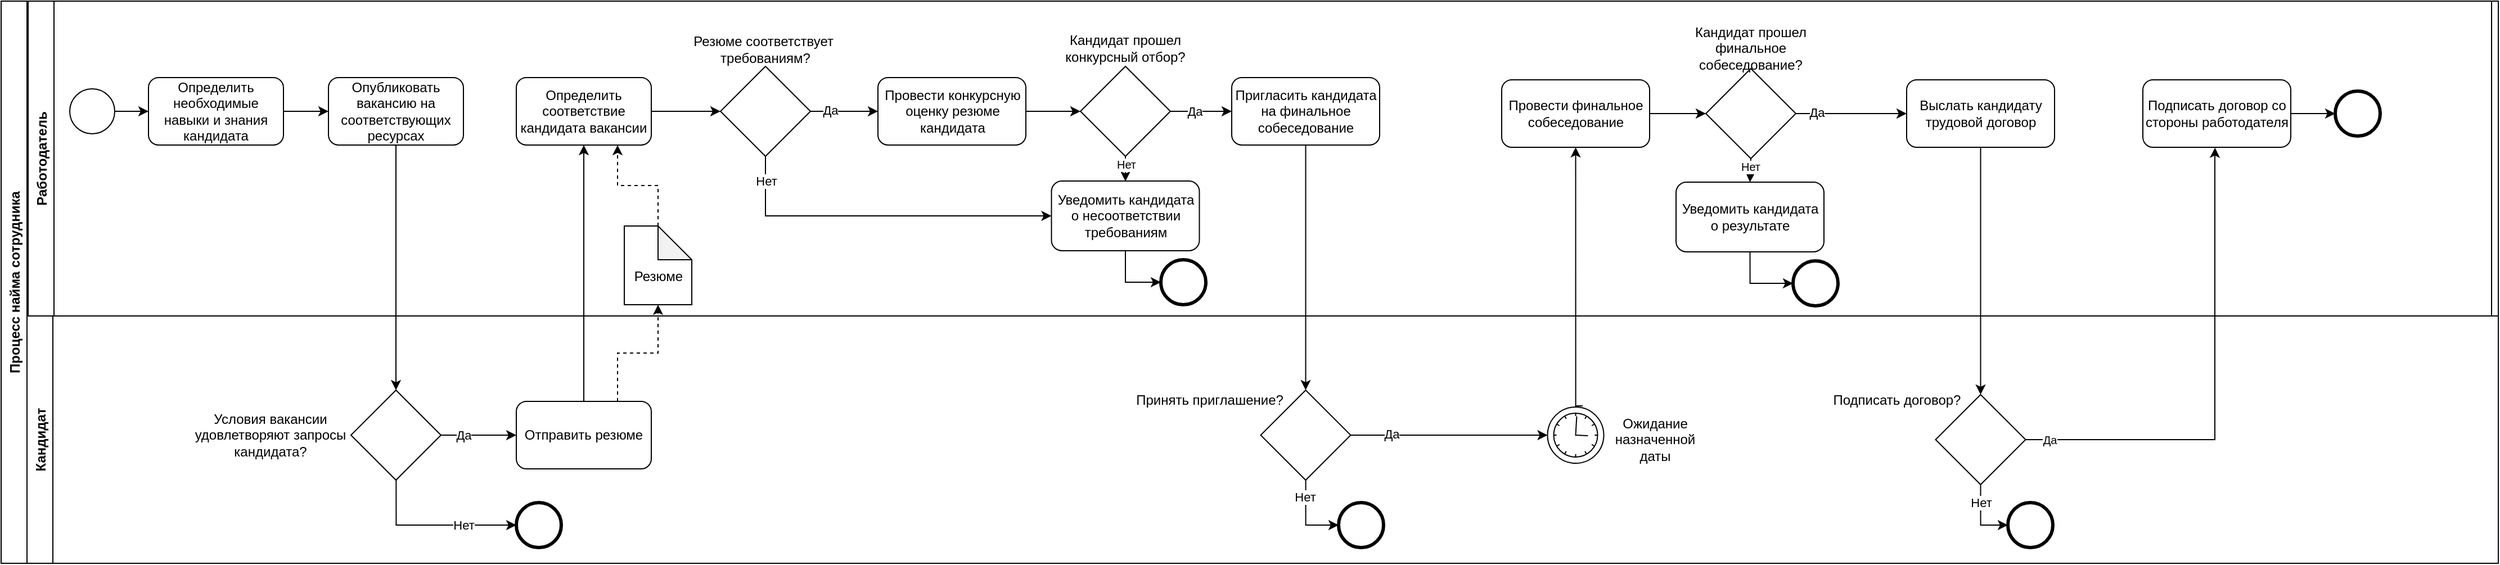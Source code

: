 <mxfile version="20.5.3" type="github">
  <diagram name="Page-1" id="2a216829-ef6e-dabb-86c1-c78162f3ba2b">
    <mxGraphModel dx="981" dy="521" grid="1" gridSize="10" guides="1" tooltips="1" connect="1" arrows="1" fold="1" page="1" pageScale="1" pageWidth="850" pageHeight="1100" background="none" math="0" shadow="0">
      <root>
        <mxCell id="0" />
        <mxCell id="1" parent="0" />
        <mxCell id="jwljEU_SpVvsm612y8T_-2" value="Процесс найма сотрудника" style="swimlane;horizontal=0;" parent="1" vertex="1">
          <mxGeometry x="39" y="80" width="2220" height="500" as="geometry" />
        </mxCell>
        <mxCell id="jwljEU_SpVvsm612y8T_-1" value="Работодатель" style="swimlane;horizontal=0;" parent="jwljEU_SpVvsm612y8T_-2" vertex="1">
          <mxGeometry x="24" width="2190" height="280" as="geometry" />
        </mxCell>
        <mxCell id="jwljEU_SpVvsm612y8T_-8" value="" style="edgeStyle=orthogonalEdgeStyle;rounded=0;orthogonalLoop=1;jettySize=auto;html=1;" parent="jwljEU_SpVvsm612y8T_-1" source="jwljEU_SpVvsm612y8T_-4" target="jwljEU_SpVvsm612y8T_-7" edge="1">
          <mxGeometry relative="1" as="geometry" />
        </mxCell>
        <mxCell id="jwljEU_SpVvsm612y8T_-4" value="" style="ellipse;whiteSpace=wrap;html=1;aspect=fixed;" parent="jwljEU_SpVvsm612y8T_-1" vertex="1">
          <mxGeometry x="37" y="78" width="40" height="40" as="geometry" />
        </mxCell>
        <mxCell id="jwljEU_SpVvsm612y8T_-10" style="edgeStyle=orthogonalEdgeStyle;rounded=0;orthogonalLoop=1;jettySize=auto;html=1;exitX=1;exitY=0.5;exitDx=0;exitDy=0;" parent="jwljEU_SpVvsm612y8T_-1" source="jwljEU_SpVvsm612y8T_-7" target="jwljEU_SpVvsm612y8T_-9" edge="1">
          <mxGeometry relative="1" as="geometry" />
        </mxCell>
        <mxCell id="jwljEU_SpVvsm612y8T_-7" value="Определить необходимые навыки и знания кандидата" style="rounded=1;whiteSpace=wrap;html=1;" parent="jwljEU_SpVvsm612y8T_-1" vertex="1">
          <mxGeometry x="107" y="68" width="120" height="60" as="geometry" />
        </mxCell>
        <mxCell id="jwljEU_SpVvsm612y8T_-9" value="Опубликовать вакансию на соответствующих ресурсах" style="rounded=1;whiteSpace=wrap;html=1;" parent="jwljEU_SpVvsm612y8T_-1" vertex="1">
          <mxGeometry x="267" y="68" width="120" height="60" as="geometry" />
        </mxCell>
        <mxCell id="jwljEU_SpVvsm612y8T_-13" value="Определить соответствие кандидата вакансии" style="whiteSpace=wrap;html=1;rounded=1;" parent="jwljEU_SpVvsm612y8T_-1" vertex="1">
          <mxGeometry x="434" y="68" width="120" height="60" as="geometry" />
        </mxCell>
        <mxCell id="jwljEU_SpVvsm612y8T_-20" value="" style="edgeStyle=orthogonalEdgeStyle;rounded=0;orthogonalLoop=1;jettySize=auto;html=1;" parent="jwljEU_SpVvsm612y8T_-1" source="jwljEU_SpVvsm612y8T_-15" target="jwljEU_SpVvsm612y8T_-19" edge="1">
          <mxGeometry relative="1" as="geometry" />
        </mxCell>
        <mxCell id="jwljEU_SpVvsm612y8T_-15" value="Провести конкурсную оценку резюме кандидата" style="whiteSpace=wrap;html=1;rounded=1;" parent="jwljEU_SpVvsm612y8T_-1" vertex="1">
          <mxGeometry x="755.5" y="68" width="131.5" height="60" as="geometry" />
        </mxCell>
        <mxCell id="iiBIcx3BRpOr85FakTq7-2" style="edgeStyle=orthogonalEdgeStyle;rounded=0;orthogonalLoop=1;jettySize=auto;html=1;exitX=1;exitY=0.5;exitDx=0;exitDy=0;entryX=0;entryY=0.5;entryDx=0;entryDy=0;" parent="jwljEU_SpVvsm612y8T_-1" source="jwljEU_SpVvsm612y8T_-19" target="iiBIcx3BRpOr85FakTq7-8" edge="1">
          <mxGeometry relative="1" as="geometry">
            <mxPoint x="1114" y="98.0" as="targetPoint" />
          </mxGeometry>
        </mxCell>
        <mxCell id="iiBIcx3BRpOr85FakTq7-5" value="Да" style="edgeLabel;html=1;align=center;verticalAlign=middle;resizable=0;points=[];" parent="iiBIcx3BRpOr85FakTq7-2" vertex="1" connectable="0">
          <mxGeometry x="-0.627" relative="1" as="geometry">
            <mxPoint x="11" as="offset" />
          </mxGeometry>
        </mxCell>
        <mxCell id="iiBIcx3BRpOr85FakTq7-3" style="edgeStyle=orthogonalEdgeStyle;rounded=0;orthogonalLoop=1;jettySize=auto;html=1;exitX=0.5;exitY=1;exitDx=0;exitDy=0;entryX=0.468;entryY=0.005;entryDx=0;entryDy=0;entryPerimeter=0;" parent="jwljEU_SpVvsm612y8T_-1" source="jwljEU_SpVvsm612y8T_-19" edge="1">
          <mxGeometry relative="1" as="geometry">
            <mxPoint x="975.542" y="160.31" as="targetPoint" />
          </mxGeometry>
        </mxCell>
        <mxCell id="pv84g3jxS9aeJY5DVDUU-9" value="Нет" style="edgeLabel;html=1;align=center;verticalAlign=middle;resizable=0;points=[];fontSize=10;" parent="iiBIcx3BRpOr85FakTq7-3" vertex="1" connectable="0">
          <mxGeometry x="-0.434" relative="1" as="geometry">
            <mxPoint as="offset" />
          </mxGeometry>
        </mxCell>
        <mxCell id="jwljEU_SpVvsm612y8T_-19" value="" style="rhombus;whiteSpace=wrap;html=1;" parent="jwljEU_SpVvsm612y8T_-1" vertex="1">
          <mxGeometry x="935.5" y="58" width="80" height="80" as="geometry" />
        </mxCell>
        <mxCell id="jwljEU_SpVvsm612y8T_-21" value="" style="edgeStyle=orthogonalEdgeStyle;rounded=0;orthogonalLoop=1;jettySize=auto;html=1;exitX=1;exitY=0.5;exitDx=0;exitDy=0;" parent="jwljEU_SpVvsm612y8T_-1" source="jwljEU_SpVvsm612y8T_-13" target="jwljEU_SpVvsm612y8T_-22" edge="1">
          <mxGeometry relative="1" as="geometry">
            <mxPoint x="554" y="98" as="sourcePoint" />
          </mxGeometry>
        </mxCell>
        <mxCell id="jwljEU_SpVvsm612y8T_-27" style="edgeStyle=orthogonalEdgeStyle;rounded=0;orthogonalLoop=1;jettySize=auto;html=1;exitX=1;exitY=0.5;exitDx=0;exitDy=0;entryX=0;entryY=0.5;entryDx=0;entryDy=0;" parent="jwljEU_SpVvsm612y8T_-1" source="jwljEU_SpVvsm612y8T_-22" target="jwljEU_SpVvsm612y8T_-15" edge="1">
          <mxGeometry relative="1" as="geometry">
            <mxPoint x="785.5" y="98" as="targetPoint" />
          </mxGeometry>
        </mxCell>
        <mxCell id="jwljEU_SpVvsm612y8T_-28" value="Да" style="edgeLabel;html=1;align=center;verticalAlign=middle;resizable=0;points=[];" parent="jwljEU_SpVvsm612y8T_-27" vertex="1" connectable="0">
          <mxGeometry x="-0.72" y="-1" relative="1" as="geometry">
            <mxPoint x="9" y="-2" as="offset" />
          </mxGeometry>
        </mxCell>
        <mxCell id="iiBIcx3BRpOr85FakTq7-6" style="edgeStyle=orthogonalEdgeStyle;rounded=0;orthogonalLoop=1;jettySize=auto;html=1;exitX=0.5;exitY=1;exitDx=0;exitDy=0;entryX=0;entryY=0.5;entryDx=0;entryDy=0;" parent="jwljEU_SpVvsm612y8T_-1" source="jwljEU_SpVvsm612y8T_-22" target="jwljEU_SpVvsm612y8T_-32" edge="1">
          <mxGeometry relative="1" as="geometry" />
        </mxCell>
        <mxCell id="iiBIcx3BRpOr85FakTq7-7" value="Нет" style="edgeLabel;html=1;align=center;verticalAlign=middle;resizable=0;points=[];" parent="iiBIcx3BRpOr85FakTq7-6" vertex="1" connectable="0">
          <mxGeometry x="-0.911" y="1" relative="1" as="geometry">
            <mxPoint x="-1" y="8" as="offset" />
          </mxGeometry>
        </mxCell>
        <mxCell id="jwljEU_SpVvsm612y8T_-22" value="" style="rhombus;whiteSpace=wrap;html=1;" parent="jwljEU_SpVvsm612y8T_-1" vertex="1">
          <mxGeometry x="615.5" y="58" width="80" height="80" as="geometry" />
        </mxCell>
        <mxCell id="jwljEU_SpVvsm612y8T_-26" value="Резюме соответствует&amp;nbsp;&lt;br&gt;требованиям?" style="text;html=1;strokeColor=none;fillColor=none;align=center;verticalAlign=middle;whiteSpace=wrap;rounded=0;" parent="jwljEU_SpVvsm612y8T_-1" vertex="1">
          <mxGeometry x="584" y="28" width="143" height="30" as="geometry" />
        </mxCell>
        <mxCell id="jwljEU_SpVvsm612y8T_-34" value="Кандидат прошел конкурсный отбор?" style="text;html=1;strokeColor=none;fillColor=none;align=center;verticalAlign=middle;whiteSpace=wrap;rounded=0;" parent="jwljEU_SpVvsm612y8T_-1" vertex="1">
          <mxGeometry x="904" y="27" width="143" height="30" as="geometry" />
        </mxCell>
        <mxCell id="jwljEU_SpVvsm612y8T_-48" style="edgeStyle=orthogonalEdgeStyle;rounded=0;orthogonalLoop=1;jettySize=auto;html=1;exitX=0.5;exitY=1;exitDx=0;exitDy=0;entryX=0;entryY=0.5;entryDx=0;entryDy=0;" parent="jwljEU_SpVvsm612y8T_-1" source="jwljEU_SpVvsm612y8T_-32" target="jwljEU_SpVvsm612y8T_-47" edge="1">
          <mxGeometry relative="1" as="geometry">
            <mxPoint x="1045.5" y="191.0" as="sourcePoint" />
          </mxGeometry>
        </mxCell>
        <mxCell id="jwljEU_SpVvsm612y8T_-32" value="Уведомить кандидата о несоответствии требованиям" style="whiteSpace=wrap;html=1;rounded=1;" parent="jwljEU_SpVvsm612y8T_-1" vertex="1">
          <mxGeometry x="909.75" y="160" width="131.5" height="62" as="geometry" />
        </mxCell>
        <mxCell id="jwljEU_SpVvsm612y8T_-47" value="" style="ellipse;whiteSpace=wrap;html=1;aspect=fixed;strokeWidth=3;" parent="jwljEU_SpVvsm612y8T_-1" vertex="1">
          <mxGeometry x="1007" y="230" width="40" height="40" as="geometry" />
        </mxCell>
        <mxCell id="iiBIcx3BRpOr85FakTq7-8" value="Пригласить кандидата на финальное собеседование" style="whiteSpace=wrap;html=1;rounded=1;" parent="jwljEU_SpVvsm612y8T_-1" vertex="1">
          <mxGeometry x="1070" y="68" width="131.5" height="60" as="geometry" />
        </mxCell>
        <mxCell id="iiBIcx3BRpOr85FakTq7-40" style="edgeStyle=orthogonalEdgeStyle;rounded=0;orthogonalLoop=1;jettySize=auto;html=1;exitX=1;exitY=0.5;exitDx=0;exitDy=0;entryX=0;entryY=0.5;entryDx=0;entryDy=0;" parent="jwljEU_SpVvsm612y8T_-1" source="iiBIcx3BRpOr85FakTq7-34" target="iiBIcx3BRpOr85FakTq7-37" edge="1">
          <mxGeometry relative="1" as="geometry" />
        </mxCell>
        <mxCell id="iiBIcx3BRpOr85FakTq7-34" value="Провести финальное собеседование" style="whiteSpace=wrap;html=1;rounded=1;" parent="jwljEU_SpVvsm612y8T_-1" vertex="1">
          <mxGeometry x="1310" y="70" width="131.5" height="60" as="geometry" />
        </mxCell>
        <mxCell id="iiBIcx3BRpOr85FakTq7-60" style="edgeStyle=orthogonalEdgeStyle;rounded=0;orthogonalLoop=1;jettySize=auto;html=1;exitX=0.5;exitY=1;exitDx=0;exitDy=0;entryX=0.5;entryY=0;entryDx=0;entryDy=0;" parent="jwljEU_SpVvsm612y8T_-1" source="iiBIcx3BRpOr85FakTq7-37" target="iiBIcx3BRpOr85FakTq7-50" edge="1">
          <mxGeometry relative="1" as="geometry" />
        </mxCell>
        <mxCell id="pv84g3jxS9aeJY5DVDUU-10" value="Нет" style="edgeLabel;html=1;align=center;verticalAlign=middle;resizable=0;points=[];fontSize=10;" parent="iiBIcx3BRpOr85FakTq7-60" vertex="1" connectable="0">
          <mxGeometry x="-0.357" relative="1" as="geometry">
            <mxPoint as="offset" />
          </mxGeometry>
        </mxCell>
        <mxCell id="iiBIcx3BRpOr85FakTq7-37" value="" style="rhombus;whiteSpace=wrap;html=1;" parent="jwljEU_SpVvsm612y8T_-1" vertex="1">
          <mxGeometry x="1491.5" y="60" width="80" height="80" as="geometry" />
        </mxCell>
        <mxCell id="iiBIcx3BRpOr85FakTq7-38" value="Кандидат прошел финальное собеседование?" style="text;html=1;strokeColor=none;fillColor=none;align=center;verticalAlign=middle;whiteSpace=wrap;rounded=0;" parent="jwljEU_SpVvsm612y8T_-1" vertex="1">
          <mxGeometry x="1460" y="27" width="143" height="30" as="geometry" />
        </mxCell>
        <mxCell id="iiBIcx3BRpOr85FakTq7-39" value="Выслать кандидату трудовой договор" style="whiteSpace=wrap;html=1;rounded=1;" parent="jwljEU_SpVvsm612y8T_-1" vertex="1">
          <mxGeometry x="1670" y="70" width="131.5" height="60" as="geometry" />
        </mxCell>
        <mxCell id="iiBIcx3BRpOr85FakTq7-35" style="edgeStyle=orthogonalEdgeStyle;rounded=0;orthogonalLoop=1;jettySize=auto;html=1;exitX=1;exitY=0.5;exitDx=0;exitDy=0;entryX=0;entryY=0.5;entryDx=0;entryDy=0;" parent="jwljEU_SpVvsm612y8T_-1" source="iiBIcx3BRpOr85FakTq7-37" target="iiBIcx3BRpOr85FakTq7-39" edge="1">
          <mxGeometry relative="1" as="geometry">
            <mxPoint x="1600" y="20.0" as="targetPoint" />
          </mxGeometry>
        </mxCell>
        <mxCell id="iiBIcx3BRpOr85FakTq7-36" value="Да" style="edgeLabel;html=1;align=center;verticalAlign=middle;resizable=0;points=[];" parent="iiBIcx3BRpOr85FakTq7-35" vertex="1" connectable="0">
          <mxGeometry x="-0.627" relative="1" as="geometry">
            <mxPoint y="-1" as="offset" />
          </mxGeometry>
        </mxCell>
        <mxCell id="iiBIcx3BRpOr85FakTq7-54" style="edgeStyle=orthogonalEdgeStyle;rounded=0;orthogonalLoop=1;jettySize=auto;html=1;exitX=0.5;exitY=1;exitDx=0;exitDy=0;entryX=0;entryY=0.5;entryDx=0;entryDy=0;" parent="jwljEU_SpVvsm612y8T_-1" source="iiBIcx3BRpOr85FakTq7-50" target="iiBIcx3BRpOr85FakTq7-51" edge="1">
          <mxGeometry relative="1" as="geometry">
            <mxPoint x="1559" y="259" as="targetPoint" />
            <Array as="points">
              <mxPoint x="1531" y="251" />
            </Array>
          </mxGeometry>
        </mxCell>
        <mxCell id="iiBIcx3BRpOr85FakTq7-50" value="Уведомить кандидата о результате" style="whiteSpace=wrap;html=1;rounded=1;" parent="jwljEU_SpVvsm612y8T_-1" vertex="1">
          <mxGeometry x="1465" y="161" width="131.5" height="62" as="geometry" />
        </mxCell>
        <mxCell id="iiBIcx3BRpOr85FakTq7-51" value="" style="ellipse;whiteSpace=wrap;html=1;aspect=fixed;strokeWidth=3;" parent="jwljEU_SpVvsm612y8T_-1" vertex="1">
          <mxGeometry x="1569" y="231" width="40" height="40" as="geometry" />
        </mxCell>
        <mxCell id="iiBIcx3BRpOr85FakTq7-146" style="edgeStyle=orthogonalEdgeStyle;rounded=0;orthogonalLoop=1;jettySize=auto;html=1;exitX=1;exitY=0.5;exitDx=0;exitDy=0;entryX=0;entryY=0.5;entryDx=0;entryDy=0;" parent="jwljEU_SpVvsm612y8T_-1" source="iiBIcx3BRpOr85FakTq7-113" target="iiBIcx3BRpOr85FakTq7-145" edge="1">
          <mxGeometry relative="1" as="geometry" />
        </mxCell>
        <mxCell id="iiBIcx3BRpOr85FakTq7-113" value="Подписать договор со стороны работодателя" style="whiteSpace=wrap;html=1;rounded=1;" parent="jwljEU_SpVvsm612y8T_-1" vertex="1">
          <mxGeometry x="1880" y="70" width="131.5" height="60" as="geometry" />
        </mxCell>
        <mxCell id="iiBIcx3BRpOr85FakTq7-145" value="" style="ellipse;whiteSpace=wrap;html=1;aspect=fixed;strokeWidth=3;" parent="jwljEU_SpVvsm612y8T_-1" vertex="1">
          <mxGeometry x="2051" y="80" width="40" height="40" as="geometry" />
        </mxCell>
        <mxCell id="iHOOhJMobGiWxkNNQyIn-9" style="edgeStyle=orthogonalEdgeStyle;rounded=0;orthogonalLoop=1;jettySize=auto;html=1;exitX=0;exitY=0;exitDx=30;exitDy=0;exitPerimeter=0;entryX=0.75;entryY=1;entryDx=0;entryDy=0;dashed=1;" edge="1" parent="jwljEU_SpVvsm612y8T_-1" source="iHOOhJMobGiWxkNNQyIn-8" target="jwljEU_SpVvsm612y8T_-13">
          <mxGeometry relative="1" as="geometry" />
        </mxCell>
        <mxCell id="iHOOhJMobGiWxkNNQyIn-8" value="" style="shape=note;whiteSpace=wrap;html=1;backgroundOutline=1;darkOpacity=0.05;" vertex="1" parent="jwljEU_SpVvsm612y8T_-1">
          <mxGeometry x="530" y="200" width="60" height="70" as="geometry" />
        </mxCell>
        <mxCell id="iHOOhJMobGiWxkNNQyIn-10" value="Резюме" style="text;html=1;align=center;verticalAlign=middle;resizable=0;points=[];autosize=1;strokeColor=none;fillColor=none;" vertex="1" parent="jwljEU_SpVvsm612y8T_-1">
          <mxGeometry x="525" y="230" width="70" height="30" as="geometry" />
        </mxCell>
        <mxCell id="jwljEU_SpVvsm612y8T_-3" value="Кандидат" style="swimlane;horizontal=0;" parent="jwljEU_SpVvsm612y8T_-2" vertex="1">
          <mxGeometry x="23" y="280" width="2197" height="220" as="geometry" />
        </mxCell>
        <mxCell id="jwljEU_SpVvsm612y8T_-11" value="Отправить резюме" style="whiteSpace=wrap;html=1;rounded=1;" parent="jwljEU_SpVvsm612y8T_-3" vertex="1">
          <mxGeometry x="435" y="76" width="120" height="60" as="geometry" />
        </mxCell>
        <mxCell id="jwljEU_SpVvsm612y8T_-39" style="edgeStyle=orthogonalEdgeStyle;rounded=0;orthogonalLoop=1;jettySize=auto;html=1;exitX=1;exitY=0.5;exitDx=0;exitDy=0;" parent="jwljEU_SpVvsm612y8T_-3" source="pv84g3jxS9aeJY5DVDUU-1" target="jwljEU_SpVvsm612y8T_-11" edge="1">
          <mxGeometry relative="1" as="geometry">
            <Array as="points" />
            <mxPoint x="368" y="106.0" as="sourcePoint" />
          </mxGeometry>
        </mxCell>
        <mxCell id="jwljEU_SpVvsm612y8T_-40" value="Да" style="edgeLabel;html=1;align=center;verticalAlign=middle;resizable=0;points=[];" parent="jwljEU_SpVvsm612y8T_-39" vertex="1" connectable="0">
          <mxGeometry x="-0.708" y="-2" relative="1" as="geometry">
            <mxPoint x="10" y="-2" as="offset" />
          </mxGeometry>
        </mxCell>
        <mxCell id="jwljEU_SpVvsm612y8T_-44" style="edgeStyle=orthogonalEdgeStyle;rounded=0;orthogonalLoop=1;jettySize=auto;html=1;exitX=0.502;exitY=0.989;exitDx=0;exitDy=0;entryX=0;entryY=0.5;entryDx=0;entryDy=0;exitPerimeter=0;" parent="jwljEU_SpVvsm612y8T_-3" source="pv84g3jxS9aeJY5DVDUU-1" target="jwljEU_SpVvsm612y8T_-46" edge="1">
          <mxGeometry relative="1" as="geometry">
            <mxPoint x="432" y="196" as="targetPoint" />
            <Array as="points">
              <mxPoint x="328" y="186" />
            </Array>
            <mxPoint x="328" y="146" as="sourcePoint" />
          </mxGeometry>
        </mxCell>
        <mxCell id="jwljEU_SpVvsm612y8T_-45" value="Нет" style="edgeLabel;html=1;align=center;verticalAlign=middle;resizable=0;points=[];" parent="jwljEU_SpVvsm612y8T_-44" vertex="1" connectable="0">
          <mxGeometry x="0.359" y="3" relative="1" as="geometry">
            <mxPoint y="3" as="offset" />
          </mxGeometry>
        </mxCell>
        <mxCell id="jwljEU_SpVvsm612y8T_-36" value="Условия вакансии удовлетворяют запросы кандидата?" style="text;html=1;strokeColor=none;fillColor=none;align=center;verticalAlign=middle;whiteSpace=wrap;rounded=0;" parent="jwljEU_SpVvsm612y8T_-3" vertex="1">
          <mxGeometry x="145" y="91" width="143" height="30" as="geometry" />
        </mxCell>
        <mxCell id="jwljEU_SpVvsm612y8T_-46" value="" style="ellipse;whiteSpace=wrap;html=1;aspect=fixed;strokeWidth=3;" parent="jwljEU_SpVvsm612y8T_-3" vertex="1">
          <mxGeometry x="435" y="166" width="40" height="40" as="geometry" />
        </mxCell>
        <mxCell id="iiBIcx3BRpOr85FakTq7-23" style="edgeStyle=orthogonalEdgeStyle;rounded=0;orthogonalLoop=1;jettySize=auto;html=1;entryX=0;entryY=0.5;entryDx=0;entryDy=0;" parent="jwljEU_SpVvsm612y8T_-3" source="iiBIcx3BRpOr85FakTq7-20" target="iiBIcx3BRpOr85FakTq7-24" edge="1">
          <mxGeometry relative="1" as="geometry">
            <mxPoint x="1137" y="180" as="targetPoint" />
          </mxGeometry>
        </mxCell>
        <mxCell id="iiBIcx3BRpOr85FakTq7-25" value="Нет" style="edgeLabel;html=1;align=center;verticalAlign=middle;resizable=0;points=[];" parent="iiBIcx3BRpOr85FakTq7-23" vertex="1" connectable="0">
          <mxGeometry x="-0.721" y="1" relative="1" as="geometry">
            <mxPoint x="-2" y="5" as="offset" />
          </mxGeometry>
        </mxCell>
        <mxCell id="iiBIcx3BRpOr85FakTq7-27" style="edgeStyle=orthogonalEdgeStyle;rounded=0;orthogonalLoop=1;jettySize=auto;html=1;exitX=1;exitY=0.5;exitDx=0;exitDy=0;entryX=0;entryY=0.5;entryDx=0;entryDy=0;entryPerimeter=0;" parent="jwljEU_SpVvsm612y8T_-3" source="iiBIcx3BRpOr85FakTq7-20" target="iiBIcx3BRpOr85FakTq7-29" edge="1">
          <mxGeometry relative="1" as="geometry">
            <mxPoint x="1251" y="106" as="targetPoint" />
          </mxGeometry>
        </mxCell>
        <mxCell id="iiBIcx3BRpOr85FakTq7-28" value="Да" style="edgeLabel;html=1;align=center;verticalAlign=middle;resizable=0;points=[];" parent="iiBIcx3BRpOr85FakTq7-27" vertex="1" connectable="0">
          <mxGeometry x="-0.595" y="-1" relative="1" as="geometry">
            <mxPoint y="-2" as="offset" />
          </mxGeometry>
        </mxCell>
        <mxCell id="iiBIcx3BRpOr85FakTq7-20" value="" style="rhombus;whiteSpace=wrap;html=1;" parent="jwljEU_SpVvsm612y8T_-3" vertex="1">
          <mxGeometry x="1096.75" y="66" width="80" height="80" as="geometry" />
        </mxCell>
        <mxCell id="iiBIcx3BRpOr85FakTq7-21" value="Принять приглашение?" style="text;html=1;align=center;verticalAlign=middle;resizable=0;points=[];autosize=1;strokeColor=none;fillColor=none;" parent="jwljEU_SpVvsm612y8T_-3" vertex="1">
          <mxGeometry x="976" y="60" width="150" height="30" as="geometry" />
        </mxCell>
        <mxCell id="iiBIcx3BRpOr85FakTq7-24" value="" style="ellipse;whiteSpace=wrap;html=1;aspect=fixed;strokeWidth=3;" parent="jwljEU_SpVvsm612y8T_-3" vertex="1">
          <mxGeometry x="1166" y="166" width="40" height="40" as="geometry" />
        </mxCell>
        <mxCell id="iiBIcx3BRpOr85FakTq7-29" value="" style="points=[[0.145,0.145,0],[0.5,0,0],[0.855,0.145,0],[1,0.5,0],[0.855,0.855,0],[0.5,1,0],[0.145,0.855,0],[0,0.5,0]];shape=mxgraph.bpmn.event;html=1;verticalLabelPosition=bottom;labelBackgroundColor=#ffffff;verticalAlign=top;align=center;perimeter=ellipsePerimeter;outlineConnect=0;aspect=fixed;outline=standard;symbol=timer;" parent="jwljEU_SpVvsm612y8T_-3" vertex="1">
          <mxGeometry x="1351.75" y="81" width="50" height="50" as="geometry" />
        </mxCell>
        <mxCell id="iiBIcx3BRpOr85FakTq7-30" value="Ожидание &lt;br&gt;назначенной &lt;br&gt;даты" style="text;html=1;align=center;verticalAlign=middle;resizable=0;points=[];autosize=1;strokeColor=none;fillColor=none;" parent="jwljEU_SpVvsm612y8T_-3" vertex="1">
          <mxGeometry x="1401.75" y="80" width="90" height="60" as="geometry" />
        </mxCell>
        <mxCell id="iiBIcx3BRpOr85FakTq7-108" style="edgeStyle=orthogonalEdgeStyle;rounded=0;orthogonalLoop=1;jettySize=auto;html=1;exitX=0.5;exitY=1;exitDx=0;exitDy=0;entryX=0;entryY=0.5;entryDx=0;entryDy=0;" parent="jwljEU_SpVvsm612y8T_-3" source="iiBIcx3BRpOr85FakTq7-64" target="iiBIcx3BRpOr85FakTq7-106" edge="1">
          <mxGeometry relative="1" as="geometry" />
        </mxCell>
        <mxCell id="iiBIcx3BRpOr85FakTq7-109" value="Нет" style="edgeLabel;html=1;align=center;verticalAlign=middle;resizable=0;points=[];" parent="iiBIcx3BRpOr85FakTq7-108" vertex="1" connectable="0">
          <mxGeometry x="-0.632" y="2" relative="1" as="geometry">
            <mxPoint x="-2" y="5" as="offset" />
          </mxGeometry>
        </mxCell>
        <mxCell id="iiBIcx3BRpOr85FakTq7-64" value="" style="rhombus;whiteSpace=wrap;html=1;" parent="jwljEU_SpVvsm612y8T_-3" vertex="1">
          <mxGeometry x="1696.75" y="70" width="80" height="80" as="geometry" />
        </mxCell>
        <mxCell id="iiBIcx3BRpOr85FakTq7-103" value="Подписать договор?" style="text;html=1;strokeColor=none;fillColor=none;align=center;verticalAlign=middle;whiteSpace=wrap;rounded=0;" parent="jwljEU_SpVvsm612y8T_-3" vertex="1">
          <mxGeometry x="1591" y="60" width="143" height="30" as="geometry" />
        </mxCell>
        <mxCell id="iiBIcx3BRpOr85FakTq7-106" value="" style="ellipse;whiteSpace=wrap;html=1;aspect=fixed;strokeWidth=3;" parent="jwljEU_SpVvsm612y8T_-3" vertex="1">
          <mxGeometry x="1761" y="166.0" width="40" height="40" as="geometry" />
        </mxCell>
        <mxCell id="pv84g3jxS9aeJY5DVDUU-1" value="" style="rhombus;whiteSpace=wrap;html=1;" parent="jwljEU_SpVvsm612y8T_-3" vertex="1">
          <mxGeometry x="288" y="66" width="80" height="80" as="geometry" />
        </mxCell>
        <mxCell id="jwljEU_SpVvsm612y8T_-12" value="" style="edgeStyle=orthogonalEdgeStyle;rounded=0;orthogonalLoop=1;jettySize=auto;html=1;entryX=0.5;entryY=0;entryDx=0;entryDy=0;" parent="jwljEU_SpVvsm612y8T_-2" source="jwljEU_SpVvsm612y8T_-9" target="pv84g3jxS9aeJY5DVDUU-1" edge="1">
          <mxGeometry relative="1" as="geometry">
            <mxPoint x="351" y="346.0" as="targetPoint" />
          </mxGeometry>
        </mxCell>
        <mxCell id="jwljEU_SpVvsm612y8T_-14" value="" style="edgeStyle=orthogonalEdgeStyle;rounded=0;orthogonalLoop=1;jettySize=auto;html=1;" parent="jwljEU_SpVvsm612y8T_-2" source="jwljEU_SpVvsm612y8T_-11" target="jwljEU_SpVvsm612y8T_-13" edge="1">
          <mxGeometry relative="1" as="geometry" />
        </mxCell>
        <mxCell id="iiBIcx3BRpOr85FakTq7-11" style="edgeStyle=orthogonalEdgeStyle;rounded=0;orthogonalLoop=1;jettySize=auto;html=1;exitX=0.5;exitY=1;exitDx=0;exitDy=0;" parent="jwljEU_SpVvsm612y8T_-2" source="iiBIcx3BRpOr85FakTq7-8" target="iiBIcx3BRpOr85FakTq7-20" edge="1">
          <mxGeometry relative="1" as="geometry">
            <mxPoint x="1165.75" y="356" as="targetPoint" />
            <Array as="points" />
          </mxGeometry>
        </mxCell>
        <mxCell id="iiBIcx3BRpOr85FakTq7-33" style="edgeStyle=orthogonalEdgeStyle;rounded=0;orthogonalLoop=1;jettySize=auto;html=1;exitX=0.5;exitY=0;exitDx=0;exitDy=0;exitPerimeter=0;entryX=0.5;entryY=1;entryDx=0;entryDy=0;" parent="jwljEU_SpVvsm612y8T_-2" source="iiBIcx3BRpOr85FakTq7-29" target="iiBIcx3BRpOr85FakTq7-34" edge="1">
          <mxGeometry relative="1" as="geometry">
            <mxPoint x="1400" y="145.0" as="targetPoint" />
            <Array as="points">
              <mxPoint x="1406" y="360" />
              <mxPoint x="1406" y="360" />
            </Array>
          </mxGeometry>
        </mxCell>
        <mxCell id="iiBIcx3BRpOr85FakTq7-63" style="edgeStyle=orthogonalEdgeStyle;rounded=0;orthogonalLoop=1;jettySize=auto;html=1;exitX=0.5;exitY=1;exitDx=0;exitDy=0;entryX=0.5;entryY=0;entryDx=0;entryDy=0;" parent="jwljEU_SpVvsm612y8T_-2" source="iiBIcx3BRpOr85FakTq7-39" target="iiBIcx3BRpOr85FakTq7-64" edge="1">
          <mxGeometry relative="1" as="geometry">
            <mxPoint x="1765.759" y="356.0" as="targetPoint" />
          </mxGeometry>
        </mxCell>
        <mxCell id="iiBIcx3BRpOr85FakTq7-111" style="edgeStyle=orthogonalEdgeStyle;rounded=0;orthogonalLoop=1;jettySize=auto;html=1;exitX=1;exitY=0.5;exitDx=0;exitDy=0;entryX=0.488;entryY=1.006;entryDx=0;entryDy=0;entryPerimeter=0;" parent="jwljEU_SpVvsm612y8T_-2" source="iiBIcx3BRpOr85FakTq7-64" target="iiBIcx3BRpOr85FakTq7-113" edge="1">
          <mxGeometry relative="1" as="geometry">
            <mxPoint x="1970" y="130" as="targetPoint" />
            <Array as="points">
              <mxPoint x="1968" y="390" />
              <mxPoint x="1968" y="140" />
              <mxPoint x="1968" y="140" />
            </Array>
          </mxGeometry>
        </mxCell>
        <mxCell id="pv84g3jxS9aeJY5DVDUU-11" value="Да" style="edgeLabel;html=1;align=center;verticalAlign=middle;resizable=0;points=[];fontSize=10;" parent="iiBIcx3BRpOr85FakTq7-111" vertex="1" connectable="0">
          <mxGeometry x="-0.903" relative="1" as="geometry">
            <mxPoint as="offset" />
          </mxGeometry>
        </mxCell>
        <mxCell id="iHOOhJMobGiWxkNNQyIn-7" style="edgeStyle=orthogonalEdgeStyle;rounded=0;orthogonalLoop=1;jettySize=auto;html=1;exitX=0.75;exitY=0;exitDx=0;exitDy=0;dashed=1;" edge="1" parent="jwljEU_SpVvsm612y8T_-2" source="jwljEU_SpVvsm612y8T_-11" target="iHOOhJMobGiWxkNNQyIn-8">
          <mxGeometry relative="1" as="geometry">
            <mxPoint x="601" y="280" as="targetPoint" />
          </mxGeometry>
        </mxCell>
      </root>
    </mxGraphModel>
  </diagram>
</mxfile>
